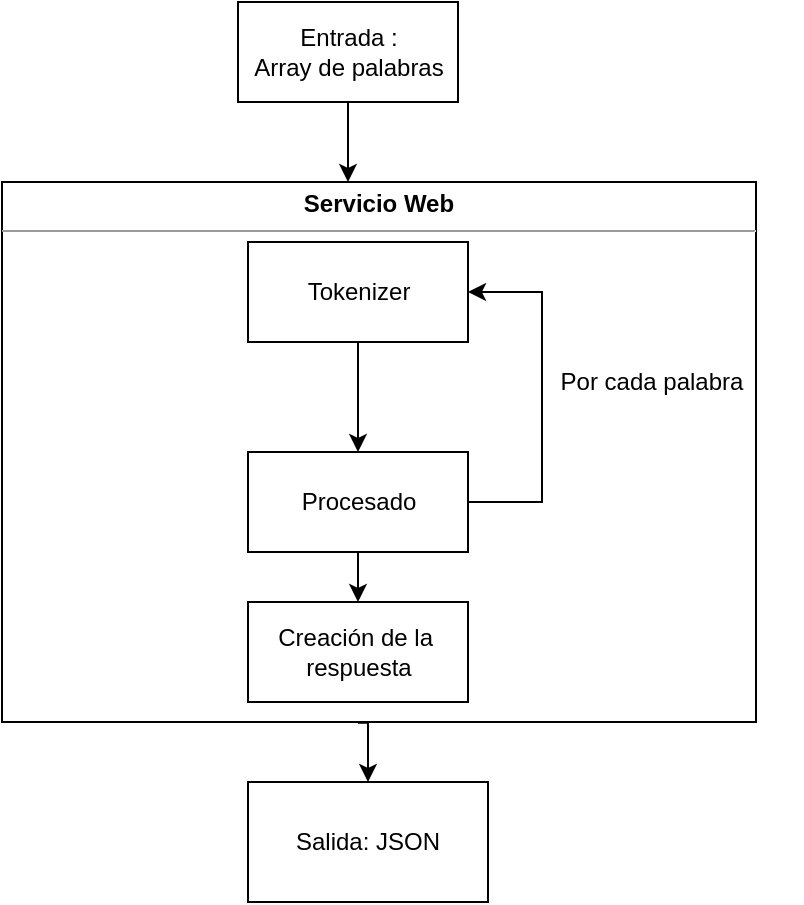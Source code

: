 <mxfile version="10.6.8" type="device"><diagram id="Gjy5n1JMEfsgpbk9Ix3n" name="Page-1"><mxGraphModel dx="1162" dy="623" grid="1" gridSize="10" guides="1" tooltips="1" connect="1" arrows="1" fold="1" page="1" pageScale="1" pageWidth="827" pageHeight="1169" math="0" shadow="0"><root><mxCell id="0"/><mxCell id="1" parent="0"/><mxCell id="ANj0clRYnpzAcMXGGtSe-2" style="edgeStyle=orthogonalEdgeStyle;rounded=0;orthogonalLoop=1;jettySize=auto;html=1;" parent="1" source="RJMMcDYganIZJ4E8drSN-1" edge="1"><mxGeometry relative="1" as="geometry"><mxPoint x="383" y="160" as="targetPoint"/></mxGeometry></mxCell><mxCell id="RJMMcDYganIZJ4E8drSN-1" value="Entrada :&lt;br&gt;Array de palabras&lt;br&gt;" style="html=1;" parent="1" vertex="1"><mxGeometry x="328" y="70" width="110" height="50" as="geometry"/></mxCell><mxCell id="ANj0clRYnpzAcMXGGtSe-5" value="Salida: JSON" style="rounded=0;whiteSpace=wrap;html=1;" parent="1" vertex="1"><mxGeometry x="333" y="460" width="120" height="60" as="geometry"/></mxCell><mxCell id="ANj0clRYnpzAcMXGGtSe-9" value="Tokenizer&lt;br&gt;" style="html=1;" parent="1" vertex="1"><mxGeometry x="333" y="190" width="110" height="50" as="geometry"/></mxCell><mxCell id="ANj0clRYnpzAcMXGGtSe-12" style="edgeStyle=orthogonalEdgeStyle;rounded=0;orthogonalLoop=1;jettySize=auto;html=1;exitX=0.5;exitY=1;exitDx=0;exitDy=0;entryX=0.5;entryY=0;entryDx=0;entryDy=0;" parent="1" target="ANj0clRYnpzAcMXGGtSe-5" edge="1"><mxGeometry relative="1" as="geometry"><mxPoint x="310" y="399" as="targetPoint"/><mxPoint x="388" y="430.333" as="sourcePoint"/></mxGeometry></mxCell><mxCell id="ANj0clRYnpzAcMXGGtSe-17" style="edgeStyle=orthogonalEdgeStyle;rounded=0;orthogonalLoop=1;jettySize=auto;html=1;entryX=1;entryY=0.5;entryDx=0;entryDy=0;exitX=1;exitY=0.5;exitDx=0;exitDy=0;" parent="1" source="ANj0clRYnpzAcMXGGtSe-10" target="ANj0clRYnpzAcMXGGtSe-9" edge="1"><mxGeometry relative="1" as="geometry"><mxPoint x="550" y="215" as="targetPoint"/><Array as="points"><mxPoint x="480" y="320"/><mxPoint x="480" y="215"/></Array></mxGeometry></mxCell><mxCell id="ya3JeGdWLmtkHj5S-cyV-4" value="" style="edgeStyle=orthogonalEdgeStyle;rounded=0;orthogonalLoop=1;jettySize=auto;html=1;" edge="1" parent="1" source="ANj0clRYnpzAcMXGGtSe-10" target="ya3JeGdWLmtkHj5S-cyV-3"><mxGeometry relative="1" as="geometry"/></mxCell><mxCell id="ANj0clRYnpzAcMXGGtSe-10" value="Procesado" style="html=1;" parent="1" vertex="1"><mxGeometry x="333" y="295" width="110" height="50" as="geometry"/></mxCell><mxCell id="ya3JeGdWLmtkHj5S-cyV-3" value="Creación de la&amp;nbsp;&lt;br&gt;respuesta&lt;br&gt;" style="html=1;" vertex="1" parent="1"><mxGeometry x="333" y="370" width="110" height="50" as="geometry"/></mxCell><mxCell id="ANj0clRYnpzAcMXGGtSe-11" value="" style="edgeStyle=orthogonalEdgeStyle;rounded=0;orthogonalLoop=1;jettySize=auto;html=1;exitX=0.5;exitY=1;exitDx=0;exitDy=0;entryX=0.5;entryY=0;entryDx=0;entryDy=0;" parent="1" source="ANj0clRYnpzAcMXGGtSe-9" target="ANj0clRYnpzAcMXGGtSe-10" edge="1"><mxGeometry relative="1" as="geometry"><mxPoint x="479" y="202" as="sourcePoint"/><mxPoint x="479" y="252" as="targetPoint"/></mxGeometry></mxCell><mxCell id="ANj0clRYnpzAcMXGGtSe-18" value="Por cada palabra" style="text;html=1;strokeColor=none;fillColor=none;align=center;verticalAlign=middle;whiteSpace=wrap;rounded=0;" parent="1" vertex="1"><mxGeometry x="460" y="250" width="150" height="20" as="geometry"/></mxCell><mxCell id="ya3JeGdWLmtkHj5S-cyV-5" value="&lt;p style=&quot;margin: 0px ; margin-top: 4px ; text-align: center&quot;&gt;&lt;b&gt;Servicio Web&lt;/b&gt;&lt;/p&gt;&lt;hr size=&quot;1&quot;&gt;&lt;div style=&quot;height: 2px&quot;&gt;&lt;/div&gt;" style="verticalAlign=top;align=left;overflow=fill;fontSize=12;fontFamily=Helvetica;html=1;fillColor=none;" vertex="1" parent="1"><mxGeometry x="210" y="160" width="377" height="270" as="geometry"/></mxCell></root></mxGraphModel></diagram></mxfile>